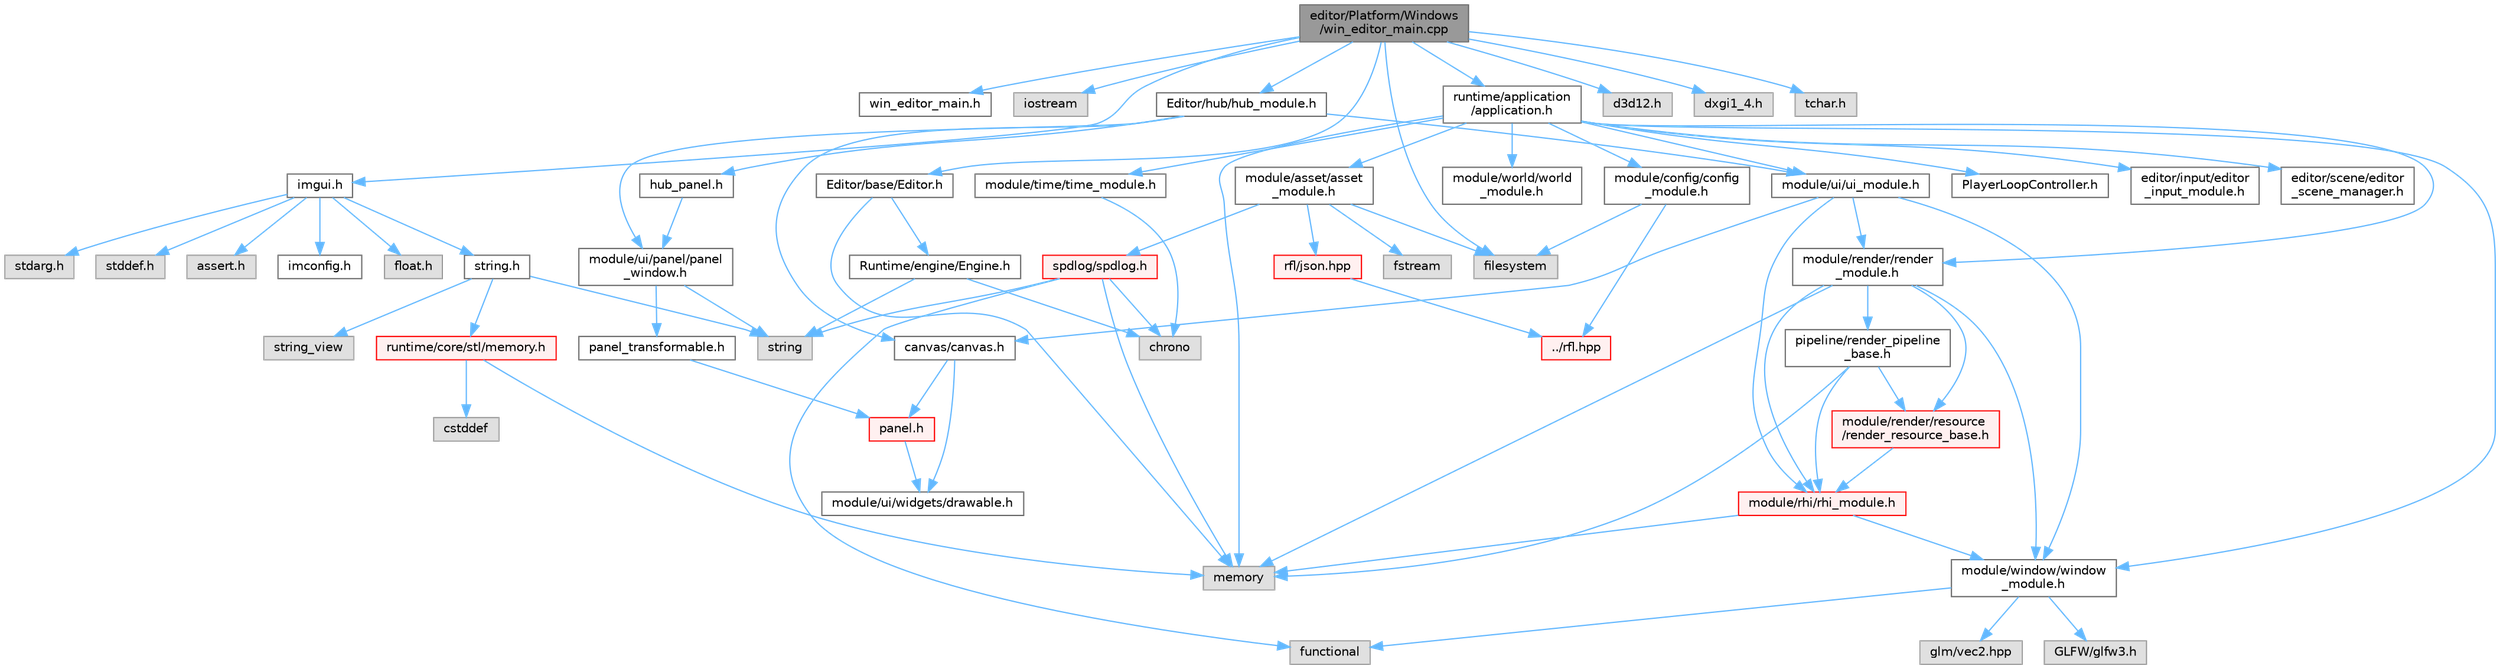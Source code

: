 digraph "editor/Platform/Windows/win_editor_main.cpp"
{
 // LATEX_PDF_SIZE
  bgcolor="transparent";
  edge [fontname=Helvetica,fontsize=10,labelfontname=Helvetica,labelfontsize=10];
  node [fontname=Helvetica,fontsize=10,shape=box,height=0.2,width=0.4];
  Node1 [id="Node000001",label="editor/Platform/Windows\l/win_editor_main.cpp",height=0.2,width=0.4,color="gray40", fillcolor="grey60", style="filled", fontcolor="black",tooltip=" "];
  Node1 -> Node2 [id="edge1_Node000001_Node000002",color="steelblue1",style="solid",tooltip=" "];
  Node2 [id="Node000002",label="win_editor_main.h",height=0.2,width=0.4,color="grey40", fillcolor="white", style="filled",URL="$win__editor__main_8h.html",tooltip=" "];
  Node1 -> Node3 [id="edge2_Node000001_Node000003",color="steelblue1",style="solid",tooltip=" "];
  Node3 [id="Node000003",label="iostream",height=0.2,width=0.4,color="grey60", fillcolor="#E0E0E0", style="filled",tooltip=" "];
  Node1 -> Node4 [id="edge3_Node000001_Node000004",color="steelblue1",style="solid",tooltip=" "];
  Node4 [id="Node000004",label="imgui.h",height=0.2,width=0.4,color="grey40", fillcolor="white", style="filled",URL="$imgui_8h.html",tooltip=" "];
  Node4 -> Node5 [id="edge4_Node000004_Node000005",color="steelblue1",style="solid",tooltip=" "];
  Node5 [id="Node000005",label="imconfig.h",height=0.2,width=0.4,color="grey40", fillcolor="white", style="filled",URL="$imconfig_8h.html",tooltip=" "];
  Node4 -> Node6 [id="edge5_Node000004_Node000006",color="steelblue1",style="solid",tooltip=" "];
  Node6 [id="Node000006",label="float.h",height=0.2,width=0.4,color="grey60", fillcolor="#E0E0E0", style="filled",tooltip=" "];
  Node4 -> Node7 [id="edge6_Node000004_Node000007",color="steelblue1",style="solid",tooltip=" "];
  Node7 [id="Node000007",label="stdarg.h",height=0.2,width=0.4,color="grey60", fillcolor="#E0E0E0", style="filled",tooltip=" "];
  Node4 -> Node8 [id="edge7_Node000004_Node000008",color="steelblue1",style="solid",tooltip=" "];
  Node8 [id="Node000008",label="stddef.h",height=0.2,width=0.4,color="grey60", fillcolor="#E0E0E0", style="filled",tooltip=" "];
  Node4 -> Node9 [id="edge8_Node000004_Node000009",color="steelblue1",style="solid",tooltip=" "];
  Node9 [id="Node000009",label="string.h",height=0.2,width=0.4,color="grey40", fillcolor="white", style="filled",URL="$string_8h.html",tooltip=" "];
  Node9 -> Node10 [id="edge9_Node000009_Node000010",color="steelblue1",style="solid",tooltip=" "];
  Node10 [id="Node000010",label="string",height=0.2,width=0.4,color="grey60", fillcolor="#E0E0E0", style="filled",tooltip=" "];
  Node9 -> Node11 [id="edge10_Node000009_Node000011",color="steelblue1",style="solid",tooltip=" "];
  Node11 [id="Node000011",label="string_view",height=0.2,width=0.4,color="grey60", fillcolor="#E0E0E0", style="filled",tooltip=" "];
  Node9 -> Node12 [id="edge11_Node000009_Node000012",color="steelblue1",style="solid",tooltip=" "];
  Node12 [id="Node000012",label="runtime/core/stl/memory.h",height=0.2,width=0.4,color="red", fillcolor="#FFF0F0", style="filled",URL="$runtime_2core_2stl_2memory_8h.html",tooltip=" "];
  Node12 -> Node13 [id="edge12_Node000012_Node000013",color="steelblue1",style="solid",tooltip=" "];
  Node13 [id="Node000013",label="cstddef",height=0.2,width=0.4,color="grey60", fillcolor="#E0E0E0", style="filled",tooltip=" "];
  Node12 -> Node16 [id="edge13_Node000012_Node000016",color="steelblue1",style="solid",tooltip=" "];
  Node16 [id="Node000016",label="memory",height=0.2,width=0.4,color="grey60", fillcolor="#E0E0E0", style="filled",tooltip=" "];
  Node4 -> Node156 [id="edge14_Node000004_Node000156",color="steelblue1",style="solid",tooltip=" "];
  Node156 [id="Node000156",label="assert.h",height=0.2,width=0.4,color="grey60", fillcolor="#E0E0E0", style="filled",tooltip=" "];
  Node1 -> Node157 [id="edge15_Node000001_Node000157",color="steelblue1",style="solid",tooltip=" "];
  Node157 [id="Node000157",label="d3d12.h",height=0.2,width=0.4,color="grey60", fillcolor="#E0E0E0", style="filled",tooltip=" "];
  Node1 -> Node158 [id="edge16_Node000001_Node000158",color="steelblue1",style="solid",tooltip=" "];
  Node158 [id="Node000158",label="dxgi1_4.h",height=0.2,width=0.4,color="grey60", fillcolor="#E0E0E0", style="filled",tooltip=" "];
  Node1 -> Node159 [id="edge17_Node000001_Node000159",color="steelblue1",style="solid",tooltip=" "];
  Node159 [id="Node000159",label="tchar.h",height=0.2,width=0.4,color="grey60", fillcolor="#E0E0E0", style="filled",tooltip=" "];
  Node1 -> Node160 [id="edge18_Node000001_Node000160",color="steelblue1",style="solid",tooltip=" "];
  Node160 [id="Node000160",label="filesystem",height=0.2,width=0.4,color="grey60", fillcolor="#E0E0E0", style="filled",tooltip=" "];
  Node1 -> Node161 [id="edge19_Node000001_Node000161",color="steelblue1",style="solid",tooltip=" "];
  Node161 [id="Node000161",label="Editor/base/Editor.h",height=0.2,width=0.4,color="grey40", fillcolor="white", style="filled",URL="$editor_8h.html",tooltip=" "];
  Node161 -> Node16 [id="edge20_Node000161_Node000016",color="steelblue1",style="solid",tooltip=" "];
  Node161 -> Node162 [id="edge21_Node000161_Node000162",color="steelblue1",style="solid",tooltip=" "];
  Node162 [id="Node000162",label="Runtime/engine/Engine.h",height=0.2,width=0.4,color="grey40", fillcolor="white", style="filled",URL="$engine_8h.html",tooltip=" "];
  Node162 -> Node163 [id="edge22_Node000162_Node000163",color="steelblue1",style="solid",tooltip=" "];
  Node163 [id="Node000163",label="chrono",height=0.2,width=0.4,color="grey60", fillcolor="#E0E0E0", style="filled",tooltip=" "];
  Node162 -> Node10 [id="edge23_Node000162_Node000010",color="steelblue1",style="solid",tooltip=" "];
  Node1 -> Node164 [id="edge24_Node000001_Node000164",color="steelblue1",style="solid",tooltip=" "];
  Node164 [id="Node000164",label="Editor/hub/hub_module.h",height=0.2,width=0.4,color="grey40", fillcolor="white", style="filled",URL="$hub__module_8h.html",tooltip=" "];
  Node164 -> Node165 [id="edge25_Node000164_Node000165",color="steelblue1",style="solid",tooltip=" "];
  Node165 [id="Node000165",label="hub_panel.h",height=0.2,width=0.4,color="grey40", fillcolor="white", style="filled",URL="$hub__panel_8h.html",tooltip=" "];
  Node165 -> Node166 [id="edge26_Node000165_Node000166",color="steelblue1",style="solid",tooltip=" "];
  Node166 [id="Node000166",label="module/ui/panel/panel\l_window.h",height=0.2,width=0.4,color="grey40", fillcolor="white", style="filled",URL="$panel__window_8h.html",tooltip=" "];
  Node166 -> Node167 [id="edge27_Node000166_Node000167",color="steelblue1",style="solid",tooltip=" "];
  Node167 [id="Node000167",label="panel_transformable.h",height=0.2,width=0.4,color="grey40", fillcolor="white", style="filled",URL="$panel__transformable_8h.html",tooltip=" "];
  Node167 -> Node168 [id="edge28_Node000167_Node000168",color="steelblue1",style="solid",tooltip=" "];
  Node168 [id="Node000168",label="panel.h",height=0.2,width=0.4,color="red", fillcolor="#FFF0F0", style="filled",URL="$panel_8h.html",tooltip=" "];
  Node168 -> Node172 [id="edge29_Node000168_Node000172",color="steelblue1",style="solid",tooltip=" "];
  Node172 [id="Node000172",label="module/ui/widgets/drawable.h",height=0.2,width=0.4,color="grey40", fillcolor="white", style="filled",URL="$drawable_8h.html",tooltip=" "];
  Node166 -> Node10 [id="edge30_Node000166_Node000010",color="steelblue1",style="solid",tooltip=" "];
  Node164 -> Node173 [id="edge31_Node000164_Node000173",color="steelblue1",style="solid",tooltip=" "];
  Node173 [id="Node000173",label="module/ui/ui_module.h",height=0.2,width=0.4,color="grey40", fillcolor="white", style="filled",URL="$ui__module_8h.html",tooltip=" "];
  Node173 -> Node174 [id="edge32_Node000173_Node000174",color="steelblue1",style="solid",tooltip=" "];
  Node174 [id="Node000174",label="canvas/canvas.h",height=0.2,width=0.4,color="grey40", fillcolor="white", style="filled",URL="$canvas_8h.html",tooltip=" "];
  Node174 -> Node168 [id="edge33_Node000174_Node000168",color="steelblue1",style="solid",tooltip=" "];
  Node174 -> Node172 [id="edge34_Node000174_Node000172",color="steelblue1",style="solid",tooltip=" "];
  Node173 -> Node175 [id="edge35_Node000173_Node000175",color="steelblue1",style="solid",tooltip=" "];
  Node175 [id="Node000175",label="module/render/render\l_module.h",height=0.2,width=0.4,color="grey40", fillcolor="white", style="filled",URL="$render__module_8h.html",tooltip=" "];
  Node175 -> Node16 [id="edge36_Node000175_Node000016",color="steelblue1",style="solid",tooltip=" "];
  Node175 -> Node176 [id="edge37_Node000175_Node000176",color="steelblue1",style="solid",tooltip=" "];
  Node176 [id="Node000176",label="module/rhi/rhi_module.h",height=0.2,width=0.4,color="red", fillcolor="#FFF0F0", style="filled",URL="$rhi__module_8h.html",tooltip=" "];
  Node176 -> Node177 [id="edge38_Node000176_Node000177",color="steelblue1",style="solid",tooltip=" "];
  Node177 [id="Node000177",label="module/window/window\l_module.h",height=0.2,width=0.4,color="grey40", fillcolor="white", style="filled",URL="$window__module_8h.html",tooltip=" "];
  Node177 -> Node178 [id="edge39_Node000177_Node000178",color="steelblue1",style="solid",tooltip=" "];
  Node178 [id="Node000178",label="functional",height=0.2,width=0.4,color="grey60", fillcolor="#E0E0E0", style="filled",tooltip=" "];
  Node177 -> Node179 [id="edge40_Node000177_Node000179",color="steelblue1",style="solid",tooltip=" "];
  Node179 [id="Node000179",label="GLFW/glfw3.h",height=0.2,width=0.4,color="grey60", fillcolor="#E0E0E0", style="filled",tooltip=" "];
  Node177 -> Node180 [id="edge41_Node000177_Node000180",color="steelblue1",style="solid",tooltip=" "];
  Node180 [id="Node000180",label="glm/vec2.hpp",height=0.2,width=0.4,color="grey60", fillcolor="#E0E0E0", style="filled",tooltip=" "];
  Node176 -> Node16 [id="edge42_Node000176_Node000016",color="steelblue1",style="solid",tooltip=" "];
  Node175 -> Node177 [id="edge43_Node000175_Node000177",color="steelblue1",style="solid",tooltip=" "];
  Node175 -> Node190 [id="edge44_Node000175_Node000190",color="steelblue1",style="solid",tooltip=" "];
  Node190 [id="Node000190",label="pipeline/render_pipeline\l_base.h",height=0.2,width=0.4,color="grey40", fillcolor="white", style="filled",URL="$render__pipeline__base_8h.html",tooltip=" "];
  Node190 -> Node16 [id="edge45_Node000190_Node000016",color="steelblue1",style="solid",tooltip=" "];
  Node190 -> Node191 [id="edge46_Node000190_Node000191",color="steelblue1",style="solid",tooltip=" "];
  Node191 [id="Node000191",label="module/render/resource\l/render_resource_base.h",height=0.2,width=0.4,color="red", fillcolor="#FFF0F0", style="filled",URL="$render__resource__base_8h.html",tooltip=" "];
  Node191 -> Node176 [id="edge47_Node000191_Node000176",color="steelblue1",style="solid",tooltip=" "];
  Node190 -> Node176 [id="edge48_Node000190_Node000176",color="steelblue1",style="solid",tooltip=" "];
  Node175 -> Node191 [id="edge49_Node000175_Node000191",color="steelblue1",style="solid",tooltip=" "];
  Node173 -> Node176 [id="edge50_Node000173_Node000176",color="steelblue1",style="solid",tooltip=" "];
  Node173 -> Node177 [id="edge51_Node000173_Node000177",color="steelblue1",style="solid",tooltip=" "];
  Node164 -> Node174 [id="edge52_Node000164_Node000174",color="steelblue1",style="solid",tooltip=" "];
  Node164 -> Node166 [id="edge53_Node000164_Node000166",color="steelblue1",style="solid",tooltip=" "];
  Node1 -> Node198 [id="edge54_Node000001_Node000198",color="steelblue1",style="solid",tooltip=" "];
  Node198 [id="Node000198",label="runtime/application\l/application.h",height=0.2,width=0.4,color="grey40", fillcolor="white", style="filled",URL="$application_8h.html",tooltip=" "];
  Node198 -> Node16 [id="edge55_Node000198_Node000016",color="steelblue1",style="solid",tooltip=" "];
  Node198 -> Node199 [id="edge56_Node000198_Node000199",color="steelblue1",style="solid",tooltip=" "];
  Node199 [id="Node000199",label="PlayerLoopController.h",height=0.2,width=0.4,color="grey40", fillcolor="white", style="filled",URL="$_player_loop_controller_8h.html",tooltip=" "];
  Node198 -> Node200 [id="edge57_Node000198_Node000200",color="steelblue1",style="solid",tooltip=" "];
  Node200 [id="Node000200",label="editor/input/editor\l_input_module.h",height=0.2,width=0.4,color="grey40", fillcolor="white", style="filled",URL="$editor__input__module_8h.html",tooltip=" "];
  Node198 -> Node201 [id="edge58_Node000198_Node000201",color="steelblue1",style="solid",tooltip=" "];
  Node201 [id="Node000201",label="editor/scene/editor\l_scene_manager.h",height=0.2,width=0.4,color="grey40", fillcolor="white", style="filled",URL="$editor__scene__manager_8h.html",tooltip=" "];
  Node198 -> Node202 [id="edge59_Node000198_Node000202",color="steelblue1",style="solid",tooltip=" "];
  Node202 [id="Node000202",label="module/asset/asset\l_module.h",height=0.2,width=0.4,color="grey40", fillcolor="white", style="filled",URL="$asset__module_8h.html",tooltip=" "];
  Node202 -> Node160 [id="edge60_Node000202_Node000160",color="steelblue1",style="solid",tooltip=" "];
  Node202 -> Node203 [id="edge61_Node000202_Node000203",color="steelblue1",style="solid",tooltip=" "];
  Node203 [id="Node000203",label="fstream",height=0.2,width=0.4,color="grey60", fillcolor="#E0E0E0", style="filled",tooltip=" "];
  Node202 -> Node204 [id="edge62_Node000202_Node000204",color="steelblue1",style="solid",tooltip=" "];
  Node204 [id="Node000204",label="rfl/json.hpp",height=0.2,width=0.4,color="red", fillcolor="#FFF0F0", style="filled",URL="$reflect-cpp_2include_2rfl_2json_8hpp.html",tooltip=" "];
  Node204 -> Node205 [id="edge63_Node000204_Node000205",color="steelblue1",style="solid",tooltip=" "];
  Node205 [id="Node000205",label="../rfl.hpp",height=0.2,width=0.4,color="red", fillcolor="#FFF0F0", style="filled",URL="$rfl_8hpp.html",tooltip=" "];
  Node202 -> Node500 [id="edge64_Node000202_Node000500",color="steelblue1",style="solid",tooltip=" "];
  Node500 [id="Node000500",label="spdlog/spdlog.h",height=0.2,width=0.4,color="red", fillcolor="#FFF0F0", style="filled",URL="$spdlog_8h.html",tooltip=" "];
  Node500 -> Node163 [id="edge65_Node000500_Node000163",color="steelblue1",style="solid",tooltip=" "];
  Node500 -> Node178 [id="edge66_Node000500_Node000178",color="steelblue1",style="solid",tooltip=" "];
  Node500 -> Node16 [id="edge67_Node000500_Node000016",color="steelblue1",style="solid",tooltip=" "];
  Node500 -> Node10 [id="edge68_Node000500_Node000010",color="steelblue1",style="solid",tooltip=" "];
  Node198 -> Node530 [id="edge69_Node000198_Node000530",color="steelblue1",style="solid",tooltip=" "];
  Node530 [id="Node000530",label="module/config/config\l_module.h",height=0.2,width=0.4,color="grey40", fillcolor="white", style="filled",URL="$config__module_8h.html",tooltip=" "];
  Node530 -> Node160 [id="edge70_Node000530_Node000160",color="steelblue1",style="solid",tooltip=" "];
  Node530 -> Node205 [id="edge71_Node000530_Node000205",color="steelblue1",style="solid",tooltip=" "];
  Node198 -> Node175 [id="edge72_Node000198_Node000175",color="steelblue1",style="solid",tooltip=" "];
  Node198 -> Node531 [id="edge73_Node000198_Node000531",color="steelblue1",style="solid",tooltip=" "];
  Node531 [id="Node000531",label="module/time/time_module.h",height=0.2,width=0.4,color="grey40", fillcolor="white", style="filled",URL="$time__module_8h.html",tooltip=" "];
  Node531 -> Node163 [id="edge74_Node000531_Node000163",color="steelblue1",style="solid",tooltip=" "];
  Node198 -> Node177 [id="edge75_Node000198_Node000177",color="steelblue1",style="solid",tooltip=" "];
  Node198 -> Node532 [id="edge76_Node000198_Node000532",color="steelblue1",style="solid",tooltip=" "];
  Node532 [id="Node000532",label="module/world/world\l_module.h",height=0.2,width=0.4,color="grey40", fillcolor="white", style="filled",URL="$world__module_8h.html",tooltip=" "];
  Node198 -> Node173 [id="edge77_Node000198_Node000173",color="steelblue1",style="solid",tooltip=" "];
}
